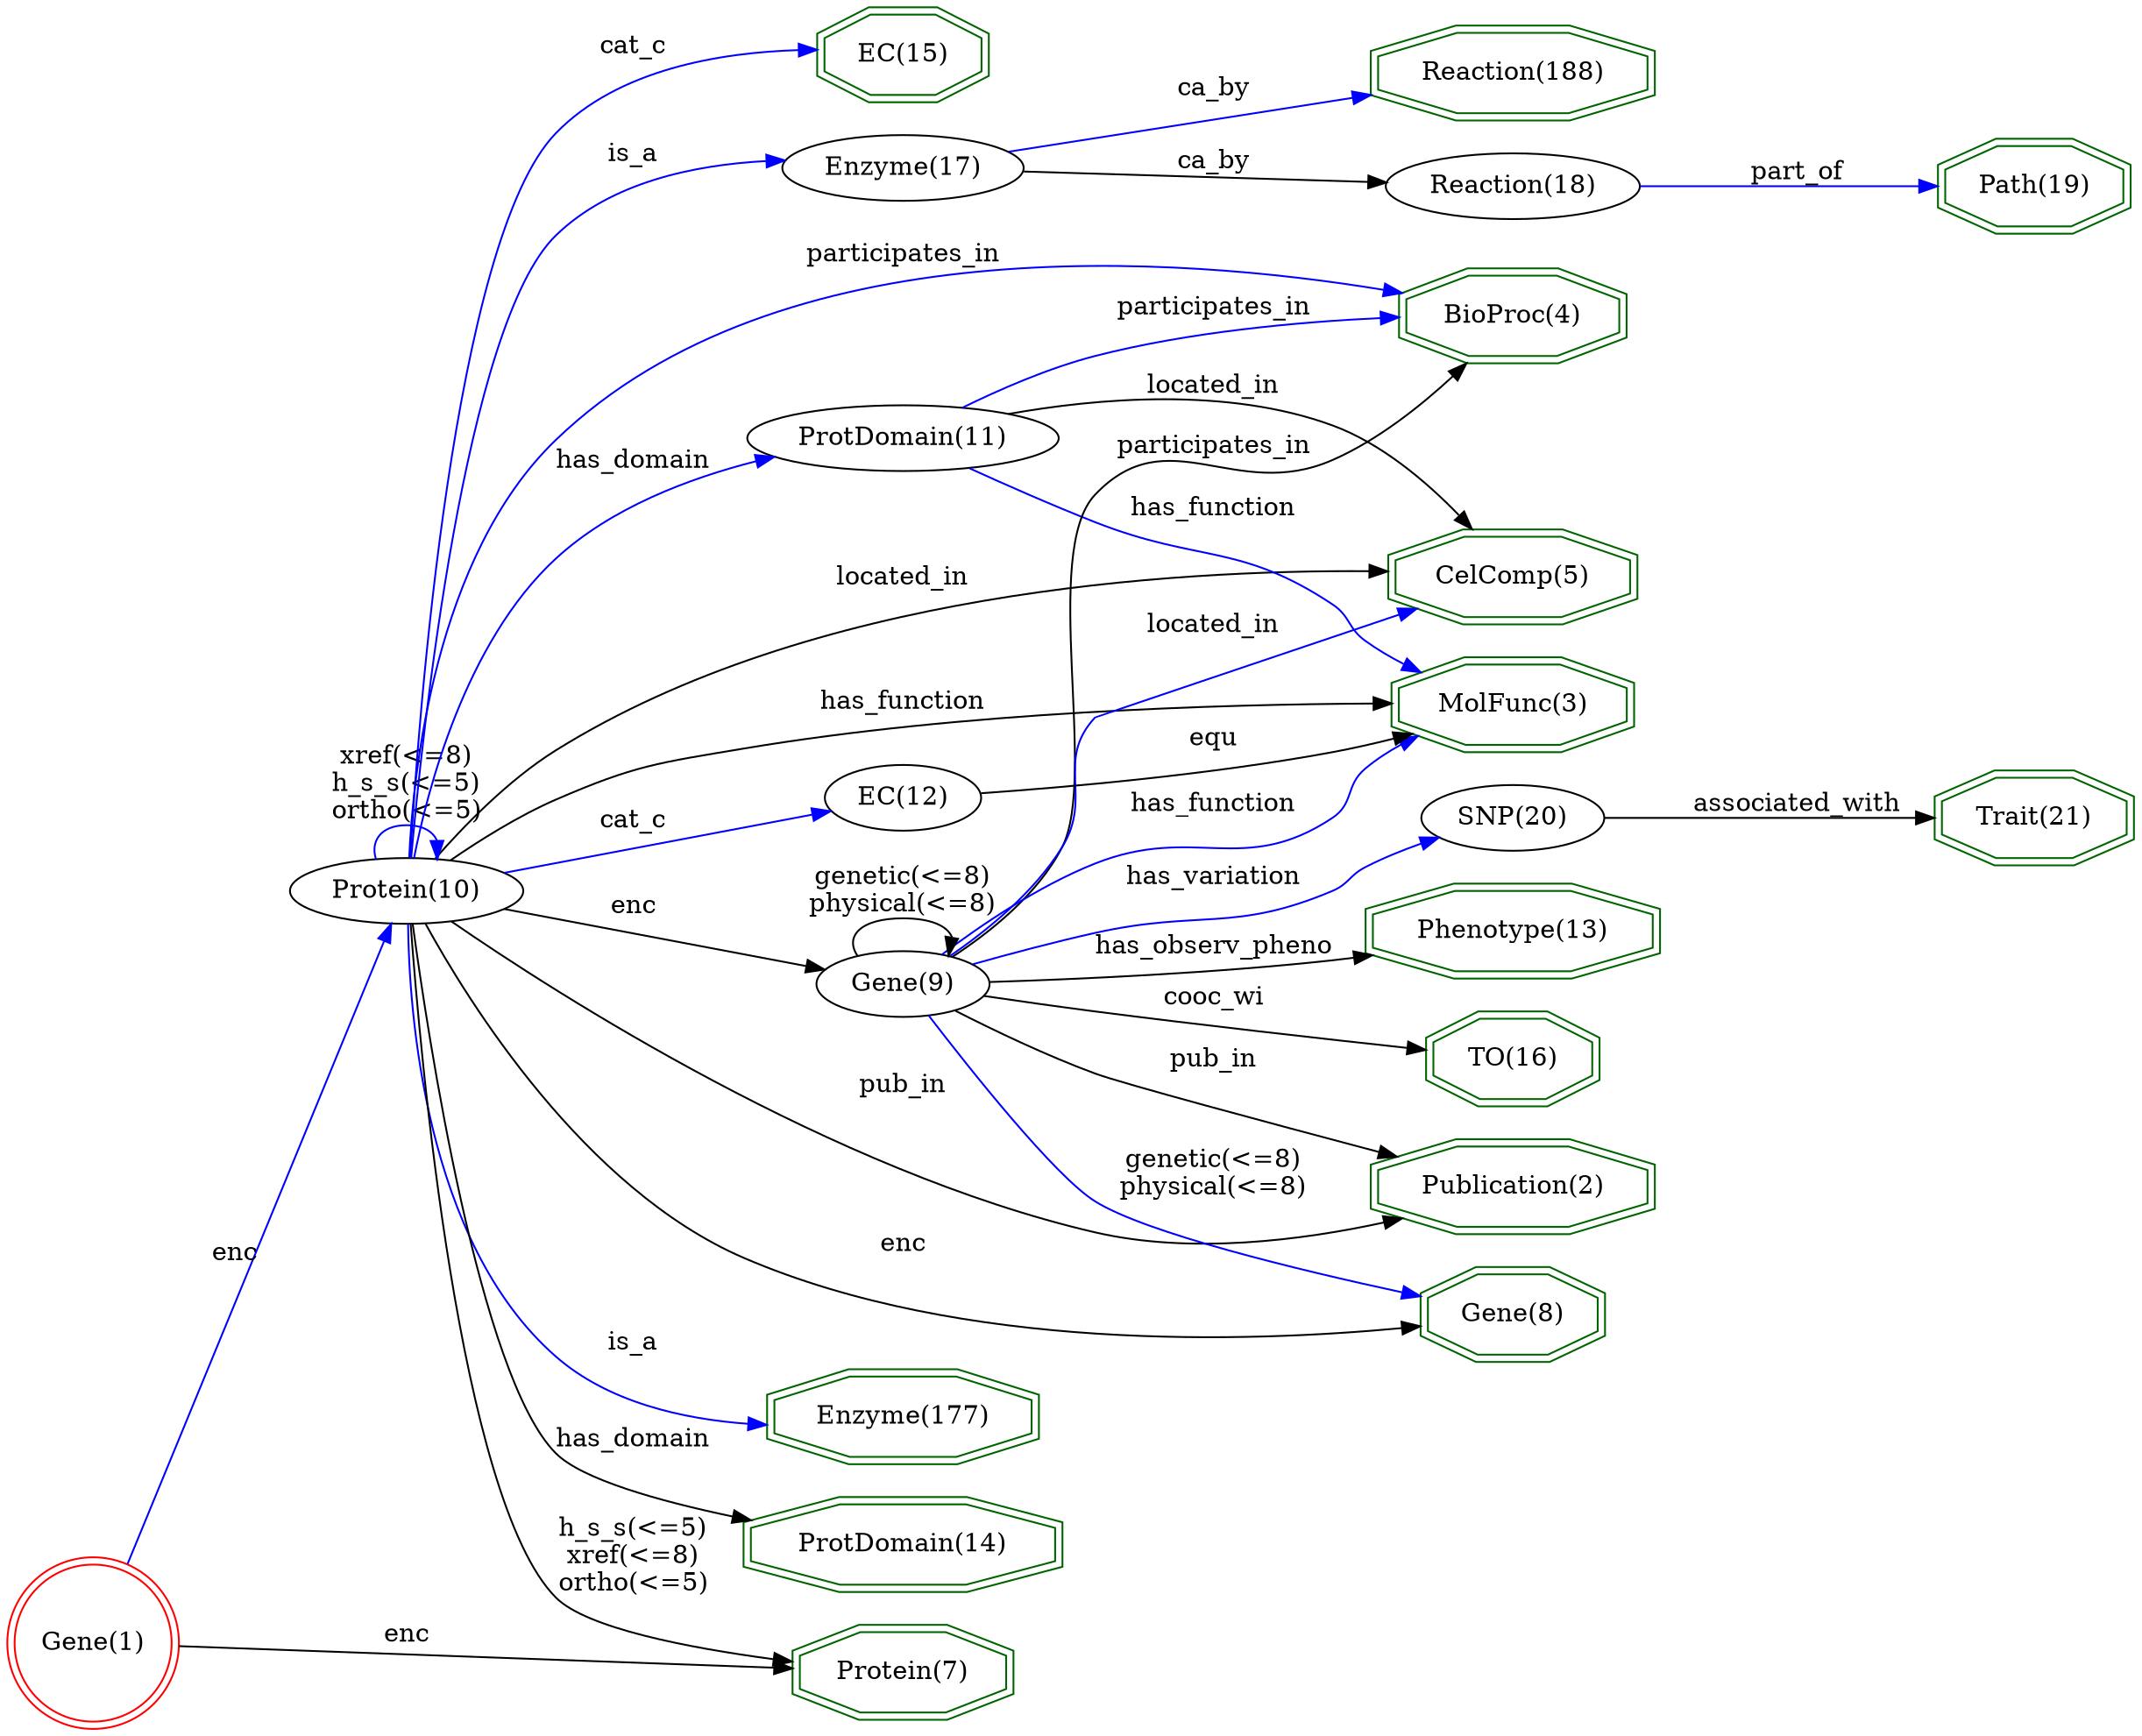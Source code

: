digraph {
	graph [_draw_="c 9 -#fffffe00 C 7 -#ffffff P 4 0 0 0 842.08 1007.9 842.08 1007.9 0 ",
		bb="0,0,1007.9,842.08",
		rankdir=LR,
		xdotversion=1.7
	];
	node [label="\N"];
	"BioProc(4)"	[_draw_="c 7 -#006400 p 8 766.32 675.62 766.32 690.53 735.01 701.08 690.73 701.08 659.42 690.53 659.42 675.62 690.73 665.08 735.01 665.08 \
c 7 -#006400 p 8 770.32 672.75 770.32 693.41 735.67 705.08 690.07 705.08 655.42 693.41 655.42 672.75 690.07 661.08 735.67 661.08 ",
		_ldraw_="F 14 11 -Times-Roman c 7 -#000000 T 712.87 678.88 0 62.21 10 -BioProc(4) ",
		color=darkgreen,
		height=0.61111,
		pos="712.87,683.08",
		shape=doubleoctagon,
		width=1.5966];
	"CelComp(5)"	[_draw_="c 7 -#006400 p 8 771.47 531.62 771.47 546.53 737.14 557.08 688.59 557.08 654.27 546.53 654.27 531.62 688.59 521.08 737.14 521.08 \
c 7 -#006400 p 8 775.46 528.66 775.46 549.49 737.74 561.08 688 561.08 650.28 549.49 650.28 528.66 688 517.08 737.74 517.08 ",
		_ldraw_="F 14 11 -Times-Roman c 7 -#000000 T 712.87 534.88 0 69.99 10 -CelComp(5) ",
		color=darkgreen,
		height=0.61111,
		pos="712.87,539.08",
		shape=doubleoctagon,
		width=1.7443];
	"MolFunc(3)"	[_draw_="c 7 -#006400 p 8 770.26 456.62 770.26 471.53 736.64 482.08 689.1 482.08 655.48 471.53 655.48 456.62 689.1 446.08 736.64 446.08 c \
7 -#006400 p 8 774.27 453.69 774.27 474.47 737.26 486.08 688.48 486.08 651.47 474.47 651.47 453.69 688.48 442.08 737.26 442.08 ",
		_ldraw_="F 14 11 -Times-Roman c 7 -#000000 T 712.87 459.88 0 67.66 10 -MolFunc(3) ",
		color=darkgreen,
		height=0.61111,
		pos="712.87,464.08",
		shape=doubleoctagon,
		width=1.7];
	"Enzyme(177)"	[_draw_="c 7 -#006400 p 8 486.76 270.62 486.76 285.53 449.81 296.08 397.57 296.08 360.62 285.53 360.62 270.62 397.57 260.08 449.81 260.08 \
c 7 -#006400 p 8 490.76 267.6 490.76 288.55 450.37 300.08 397.01 300.08 356.62 288.55 356.62 267.6 397.01 256.08 450.37 256.08 ",
		_ldraw_="F 14 11 -Times-Roman c 7 -#000000 T 423.69 273.88 0 76.19 11 -Enzyme(177) ",
		color=darkgreen,
		height=0.61111,
		pos="423.69,278.08",
		shape=doubleoctagon,
		width=1.8621];
	"Phenotype(13)"	[_draw_="c 7 -#006400 p 8 779.98 332.62 779.98 347.53 740.67 358.08 685.07 358.08 645.76 347.53 645.76 332.62 685.07 322.08 740.67 322.08 \
c 7 -#006400 p 8 783.96 329.55 783.96 350.6 741.19 362.08 684.55 362.08 641.77 350.6 641.77 329.55 684.55 318.08 741.19 318.08 ",
		_ldraw_="F 14 11 -Times-Roman c 7 -#000000 T 712.87 335.88 0 82.43 13 -Phenotype(13) ",
		color=darkgreen,
		height=0.61111,
		pos="712.87,340.08",
		shape=doubleoctagon,
		width=1.9805];
	"Path(19)"	[_draw_="c 7 -#006400 p 8 1002.56 743.62 1002.56 758.53 976.89 769.08 940.6 769.08 914.93 758.53 914.93 743.62 940.6 733.08 976.89 733.08 \
c 7 -#006400 p 8 1006.55 740.94 1006.55 761.22 977.68 773.08 939.81 773.08 910.94 761.22 910.94 740.94 939.81 729.08 977.68 729.08 ",
		_ldraw_="F 14 11 -Times-Roman c 7 -#000000 T 958.74 746.88 0 48.21 8 -Path(19) ",
		color=darkgreen,
		height=0.61111,
		pos="958.74,751.08",
		shape=doubleoctagon,
		width=1.3307];
	"Reaction(188)"	[_draw_="c 7 -#006400 p 8 778.75 801.62 778.75 816.53 740.16 827.08 685.58 827.08 646.99 816.53 646.99 801.62 685.58 791.08 740.16 791.08 \
c 7 -#006400 p 8 782.76 798.57 782.76 819.58 740.7 831.08 685.04 831.08 642.98 819.58 642.98 798.57 685.04 787.08 740.7 787.08 ",
		_ldraw_="F 14 11 -Times-Roman c 7 -#000000 T 712.87 804.88 0 80.08 13 -Reaction(188) ",
		color=darkgreen,
		height=0.61111,
		pos="712.87,809.08",
		shape=doubleoctagon,
		width=1.9359];
	"Gene(8)"	[_draw_="c 7 -#006400 p 8 754.98 208.62 754.98 223.53 730.31 234.08 695.43 234.08 670.76 223.53 670.76 208.62 695.43 198.08 730.31 198.08 \
c 7 -#006400 p 8 758.96 205.98 758.96 226.18 731.12 238.08 694.61 238.08 666.78 226.18 666.78 205.98 694.61 194.08 731.12 194.08 ",
		_ldraw_="F 14 11 -Times-Roman c 7 -#000000 T 712.87 211.88 0 45.86 7 -Gene(8) ",
		color=darkgreen,
		height=0.61111,
		pos="712.87,216.08",
		shape=doubleoctagon,
		width=1.286];
	"TO(16)"	[_draw_="c 7 -#006400 p 8 752.33 270.62 752.33 285.53 729.21 296.08 696.53 296.08 673.41 285.53 673.41 270.62 696.53 260.08 729.21 260.08 \
c 7 -#006400 p 8 756.33 268.05 756.33 288.11 730.08 300.08 695.66 300.08 669.41 288.11 669.41 268.05 695.66 256.08 730.08 256.08 ",
		_ldraw_="F 14 11 -Times-Roman c 7 -#000000 T 712.87 273.88 0 41.74 6 -TO(16) ",
		color=darkgreen,
		height=0.61111,
		pos="712.87,278.08",
		shape=doubleoctagon,
		width=1.2077];
	"Trait(21)"	[_draw_="c 7 -#006400 p 8 1004.05 390.62 1004.05 405.53 977.51 416.08 939.98 416.08 913.44 405.53 913.44 390.62 939.98 380.08 977.51 380.08 \
c 7 -#006400 p 8 1008.06 387.91 1008.06 408.24 978.28 420.08 939.21 420.08 909.43 408.24 909.43 387.91 939.21 376.08 978.28 376.08 ",
		_ldraw_="F 14 11 -Times-Roman c 7 -#000000 T 958.74 393.88 0 50.05 9 -Trait(21) ",
		color=darkgreen,
		height=0.61111,
		pos="958.74,398.08",
		shape=doubleoctagon,
		width=1.3655];
	"Publication(2)"	[_draw_="c 7 -#006400 p 8 778.77 146.62 778.77 161.53 740.16 172.08 685.57 172.08 646.97 161.53 646.97 146.62 685.57 136.08 740.16 136.08 \
c 7 -#006400 p 8 782.78 143.57 782.78 164.58 740.7 176.08 685.04 176.08 642.96 164.58 642.96 143.57 685.04 132.08 740.7 132.08 ",
		_ldraw_="F 14 11 -Times-Roman c 7 -#000000 T 712.87 149.88 0 80.1 14 -Publication(2) ",
		color=darkgreen,
		height=0.61111,
		pos="712.87,154.08",
		shape=doubleoctagon,
		width=1.9362];
	"Protein(7)"	[_draw_="c 7 -#006400 p 8 473.21 23.62 473.21 38.53 444.2 49.08 403.18 49.08 374.17 38.53 374.17 23.62 403.18 13.08 444.2 13.08 c 7 -#006400 \
p 8 477.19 20.81 477.19 41.34 444.9 53.08 402.48 53.08 370.19 41.34 370.19 20.81 402.48 9.08 444.9 9.08 ",
		_ldraw_="F 14 11 -Times-Roman c 7 -#000000 T 423.69 26.88 0 56.77 10 -Protein(7) ",
		color=darkgreen,
		height=0.61111,
		pos="423.69,31.077",
		shape=doubleoctagon,
		width=1.4931];
	"Gene(1)"	[_draw_="c 7 -#ff0000 e 43.08 43.08 39.15 39.15 c 7 -#ff0000 e 43.08 43.08 43.15 43.15 ",
		_ldraw_="F 14 11 -Times-Roman c 7 -#000000 T 43.08 38.88 0 45.86 7 -Gene(1) ",
		color=red,
		height=1.1966,
		pos="43.077,43.077",
		shape=doublecircle,
		width=1.1966];
	"Gene(1)" -> "Protein(7)"	[_draw_="c 7 -#000000 B 4 86.41 41.74 152.98 39.63 282.53 35.52 359.95 33.07 ",
		_hdraw_="S 5 -solid c 7 -#000000 C 7 -#000000 P 3 360.17 36.56 370.06 32.75 359.95 29.56 ",
		_ldraw_="F 14 11 -Times-Roman c 7 -#000000 T 191.97 42.88 0 19.43 3 -enc ",
		color=black,
		label=enc,
		lp="191.97,47.077",
		pos="e,370.06,32.745 86.407,41.735 152.98,39.625 282.53,35.519 359.95,33.065"];
	"Protein(10)"	[_draw_="c 7 -#000000 e 191.97 411.08 50.27 18 ",
		_ldraw_="F 14 11 -Times-Roman c 7 -#000000 T 191.97 406.88 0 63.77 11 -Protein(10) ",
		height=0.5,
		pos="191.97,411.08",
		width=1.3996];
	"Gene(1)" -> "Protein(10)"	[_draw_="c 7 -#0000ff B 4 59.94 82.81 89.93 157.96 154.28 319.16 180.01 383.62 ",
		_hdraw_="S 5 -solid c 7 -#0000ff C 7 -#0000ff P 3 176.84 385.11 183.79 393.1 183.34 382.52 ",
		_ldraw_="F 14 11 -Times-Roman c 7 -#000000 T 113.87 240.88 0 19.43 3 -enc ",
		color=blue,
		label=enc,
		lp="113.87,245.08",
		pos="e,183.79,393.1 59.936,82.809 89.934,157.96 154.28,319.16 180.01,383.62"];
	"ProtDomain(14)"	[_draw_="c 7 -#006400 p 8 497.55 88.62 497.55 103.53 454.28 114.08 393.1 114.08 349.84 103.53 349.84 88.62 393.1 78.08 454.28 78.08 c 7 -#\
006400 p 8 501.55 85.48 501.55 106.67 454.76 118.08 392.62 118.08 345.83 106.67 345.83 85.48 392.62 74.08 454.76 74.08 ",
		_ldraw_="F 14 11 -Times-Roman c 7 -#000000 T 423.69 91.88 0 91.77 14 -ProtDomain(14) ",
		color=darkgreen,
		height=0.61111,
		pos="423.69,96.077",
		shape=doubleoctagon,
		width=2.1578];
	"EC(15)"	[_draw_="c 7 -#006400 p 8 462.92 812.62 462.92 827.53 439.94 838.08 407.44 838.08 384.46 827.53 384.46 812.62 407.44 802.08 439.94 802.08 \
c 7 -#006400 p 8 466.93 810.06 466.93 830.1 440.82 842.08 406.56 842.08 380.45 830.1 380.45 810.06 406.56 798.08 440.82 798.08 ",
		_ldraw_="F 14 11 -Times-Roman c 7 -#000000 T 423.69 815.88 0 41.21 6 -EC(15) ",
		color=darkgreen,
		height=0.61111,
		pos="423.69,820.08",
		shape=doubleoctagon,
		width=1.1977];
	"ProtDomain(11)"	[_draw_="c 7 -#000000 e 423.69 618.08 68 18 ",
		_ldraw_="F 14 11 -Times-Roman c 7 -#000000 T 423.69 613.88 0 91.25 14 -ProtDomain(11) ",
		height=0.5,
		pos="423.69,618.08",
		width=1.8819];
	"ProtDomain(11)" -> "BioProc(4)"	[_draw_="c 7 -#0000ff B 7 454.06 634.31 472.32 643.66 496.58 654.77 519.37 661.08 560.26 672.4 607.6 677.9 645.09 680.58 ",
		_hdraw_="S 5 -solid c 7 -#0000ff C 7 -#0000ff P 3 645.18 684.09 655.39 681.26 645.64 677.1 ",
		_ldraw_="F 14 11 -Times-Roman c 7 -#000000 T 571.47 680.88 0 82.41 15 -participates_in ",
		color=blue,
		label=participates_in,
		lp="571.47,685.08",
		pos="e,655.39,681.26 454.06,634.31 472.32,643.66 496.58,654.77 519.37,661.08 560.26,672.4 607.6,677.9 645.09,680.58"];
	"ProtDomain(11)" -> "CelComp(5)"	[_draw_="c 7 -#000000 B 7 474.03 630.28 515.49 638.06 575.51 643.45 623.57 624.08 650.86 613.08 674.42 589.17 690.33 569.5 ",
		_hdraw_="S 5 -solid c 7 -#000000 C 7 -#000000 P 3 693.27 571.42 696.67 561.38 687.75 567.11 ",
		_ldraw_="F 14 11 -Times-Roman c 7 -#000000 T 571.47 639.88 0 58.31 10 -located_in ",
		color=black,
		label=located_in,
		lp="571.47,644.08",
		pos="e,696.67,561.38 474.03,630.28 515.49,638.06 575.51,643.45 623.57,624.08 650.86,613.08 674.42,589.17 690.33,569.5"];
	"ProtDomain(11)" -> "MolFunc(3)"	[_draw_="c 7 -#0000ff B 13 456.98 602.38 475.22 593.6 498.49 582.55 519.37 573.08 565.32 552.25 582.6 557.5 623.57 528.08 633.29 521.1 632.42 \
515.77 641.57 508.08 650.01 500.99 659.69 494.2 669.12 488.17 ",
		_hdraw_="S 5 -solid c 7 -#0000ff C 7 -#0000ff P 3 671.01 491.12 677.65 482.86 667.31 485.17 ",
		_ldraw_="F 14 11 -Times-Roman c 7 -#000000 T 571.47 575.88 0 72.32 12 -has_function ",
		color=blue,
		label=has_function,
		lp="571.47,580.08",
		pos="e,677.65,482.86 456.98,602.38 475.22,593.6 498.49,582.55 519.37,573.08 565.32,552.25 582.6,557.5 623.57,528.08 633.29,521.1 632.42,\
515.77 641.57,508.08 650.01,500.99 659.69,494.2 669.12,488.17"];
	"Enzyme(17)"	[_draw_="c 7 -#000000 e 423.69 762.08 53.63 18 ",
		_ldraw_="F 14 11 -Times-Roman c 7 -#000000 T 423.69 757.88 0 69.19 10 -Enzyme(17) ",
		height=0.5,
		pos="423.69,762.08",
		width=1.4949];
	"Enzyme(17)" -> "Reaction(188)"	[_draw_="c 7 -#0000ff B 4 472.43 769.89 516.54 777.11 582.86 787.96 634.53 796.42 ",
		_hdraw_="S 5 -solid c 7 -#0000ff C 7 -#0000ff P 3 634.22 799.92 644.65 798.08 635.35 793.01 ",
		_ldraw_="F 14 11 -Times-Roman c 7 -#000000 T 571.47 795.88 0 33.43 5 -ca_by ",
		color=blue,
		label=ca_by,
		lp="571.47,800.08",
		pos="e,644.65,798.08 472.43,769.89 516.54,777.11 582.86,787.96 634.53,796.42"];
	"Reaction(18)"	[_draw_="c 7 -#000000 e 712.87 751.08 56.04 18 ",
		_ldraw_="F 14 11 -Times-Roman c 7 -#000000 T 712.87 746.88 0 73.08 12 -Reaction(18) ",
		height=0.5,
		pos="712.87,751.08",
		width=1.5631];
	"Enzyme(17)" -> "Reaction(18)"	[_draw_="c 7 -#000000 B 4 477.36 760.06 524.93 758.24 595.11 755.55 646.3 753.59 ",
		_hdraw_="S 5 -solid c 7 -#000000 C 7 -#000000 P 3 646.74 757.07 656.59 753.19 646.47 750.08 ",
		_ldraw_="F 14 11 -Times-Roman c 7 -#000000 T 571.47 760.88 0 33.43 5 -ca_by ",
		color=black,
		label=ca_by,
		lp="571.47,765.08",
		pos="e,656.59,753.19 477.36,760.06 524.93,758.24 595.11,755.55 646.3,753.59"];
	"Reaction(18)" -> "Path(19)"	[_draw_="c 7 -#0000ff B 4 769.21 751.08 808.51 751.08 861.13 751.08 900.79 751.08 ",
		_hdraw_="S 5 -solid c 7 -#0000ff C 7 -#0000ff P 3 900.83 754.58 910.83 751.08 900.83 747.58 ",
		_ldraw_="F 14 11 -Times-Roman c 7 -#000000 T 846.88 753.88 0 40.43 7 -part_of ",
		color=blue,
		label=part_of,
		lp="846.88,758.08",
		pos="e,910.83,751.08 769.21,751.08 808.51,751.08 861.13,751.08 900.79,751.08"];
	"Gene(9)"	[_draw_="c 7 -#000000 e 423.69 336.08 39.15 18 ",
		_ldraw_="F 14 11 -Times-Roman c 7 -#000000 T 423.69 331.88 0 45.86 7 -Gene(9) ",
		height=0.5,
		pos="423.69,336.08",
		width=1.0855];
	"Gene(9)" -> "BioProc(4)"	[_draw_="c 7 -#000000 B 13 445.93 351.03 464.02 365.07 488.99 387.79 501.37 414.08 517.85 449.04 493.11 558.72 519.37 587.08 551.36 621.62 \
581.16 585.65 623.57 606.08 647.25 617.48 669.52 636.99 685.77 653.51 ",
		_hdraw_="S 5 -solid c 7 -#000000 C 7 -#000000 P 3 683.36 656.05 692.8 660.86 688.41 651.21 ",
		_ldraw_="F 14 11 -Times-Roman c 7 -#000000 T 571.47 608.88 0 82.41 15 -participates_in ",
		color=black,
		label=participates_in,
		lp="571.47,613.08",
		pos="e,692.8,660.86 445.93,351.03 464.02,365.07 488.99,387.79 501.37,414.08 517.85,449.04 493.11,558.72 519.37,587.08 551.36,621.62 581.16,\
585.65 623.57,606.08 647.25,617.48 669.52,636.99 685.77,653.51"];
	"Gene(9)" -> "CelComp(5)"	[_draw_="c 7 -#0000ff B 13 445.08 351.47 462.61 365.79 487.25 388.69 501.37 414.08 517.83 443.65 495.18 464.4 519.37 488.08 553.26 521.25 \
577.77 498.79 623.57 511.08 634.16 513.92 645.36 517.23 656.11 520.56 ",
		_hdraw_="S 5 -solid c 7 -#0000ff C 7 -#0000ff P 3 655.23 523.95 665.82 523.61 657.33 517.27 ",
		_ldraw_="F 14 11 -Times-Roman c 7 -#000000 T 571.47 513.88 0 58.31 10 -located_in ",
		color=blue,
		label=located_in,
		lp="571.47,518.08",
		pos="e,665.82,523.61 445.08,351.47 462.61,365.79 487.25,388.69 501.37,414.08 517.83,443.65 495.18,464.4 519.37,488.08 553.26,521.25 577.77,\
498.79 623.57,511.08 634.16,513.92 645.36,517.23 656.11,520.56"];
	"Gene(9)" -> "MolFunc(3)"	[_draw_="c 7 -#0000ff B 13 446.74 350.88 465.37 362.77 493.14 379.09 519.37 389.08 563.69 405.95 580.29 392.68 623.57 412.08 632.58 416.11 \
633.24 419.78 641.57 425.08 649.88 430.35 658.94 435.68 667.71 440.63 ",
		_hdraw_="S 5 -solid c 7 -#0000ff C 7 -#0000ff P 3 666.27 443.83 676.71 445.64 669.67 437.72 ",
		_ldraw_="F 14 11 -Times-Roman c 7 -#000000 T 571.47 414.88 0 72.32 12 -has_function ",
		color=blue,
		label=has_function,
		lp="571.47,419.08",
		pos="e,676.71,445.64 446.74,350.88 465.37,362.77 493.14,379.09 519.37,389.08 563.69,405.95 580.29,392.68 623.57,412.08 632.58,416.11 \
633.24,419.78 641.57,425.08 649.88,430.35 658.94,435.68 667.71,440.63"];
	"Gene(9)" -> "Phenotype(13)"	[_draw_="c 7 -#000000 B 7 462.82 336.32 502.86 336.6 567.64 337.16 623.57 338.08 626.12 338.12 628.71 338.16 631.33 338.21 ",
		_hdraw_="S 5 -solid c 7 -#000000 C 7 -#000000 P 3 631.44 341.71 641.51 338.4 631.57 334.71 ",
		_ldraw_="F 14 11 -Times-Roman c 7 -#000000 T 571.47 340.88 0 104.2 16 -has_observ_pheno ",
		color=black,
		label=has_observ_pheno,
		lp="571.47,345.08",
		pos="e,641.51,338.4 462.82,336.32 502.86,336.6 567.64,337.16 623.57,338.08 626.12,338.12 628.71,338.16 631.33,338.21"];
	"Gene(9)" -> "Gene(8)"	[_draw_="c 7 -#0000ff B 10 460.91 330.02 475 326.08 490.37 319.63 501.37 309.08 516.92 294.17 503.14 278.24 519.37 264.08 539.71 246.34 607.28 \
232.33 656.63 224.13 ",
		_hdraw_="S 5 -solid c 7 -#0000ff C 7 -#0000ff P 3 657.24 227.58 666.55 222.52 656.12 220.67 ",
		_ldraw_="F 14 11 -Times-Roman c 7 -#000000 T 571.47 280.88 0 72.54 12 -genetic(<=8) F 14 11 -Times-Roman c 7 -#000000 T 571.47 266.88 0 78.77 \
13 -physical(<=8) ",
		color=blue,
		label="genetic(<=8)\nphysical(<=8)",
		lp="571.47,278.08",
		pos="e,666.55,222.52 460.91,330.02 475,326.08 490.37,319.63 501.37,309.08 516.92,294.17 503.14,278.24 519.37,264.08 539.71,246.34 607.28,\
232.33 656.63,224.13"];
	"Gene(9)" -> "TO(16)"	[_draw_="c 7 -#000000 B 4 459.9 328.97 509.78 318.89 601.36 300.4 659.3 288.69 ",
		_hdraw_="S 5 -solid c 7 -#000000 C 7 -#000000 P 3 660.25 292.07 669.36 286.66 658.87 285.21 ",
		_ldraw_="F 14 11 -Times-Roman c 7 -#000000 T 571.47 317.88 0 47.43 7 -cooc_wi ",
		color=black,
		label=cooc_wi,
		lp="571.47,322.08",
		pos="e,669.36,286.66 459.9,328.97 509.78,318.89 601.36,300.4 659.3,288.69"];
	"Gene(9)" -> "Publication(2)"	[_draw_="c 7 -#000000 B 10 461.61 331.15 475.98 327.39 491.37 320.77 501.37 309.08 529.88 275.76 490.11 244.73 519.37 212.08 535.52 194.06 \
590.64 178.55 637.78 168.11 ",
		_hdraw_="S 5 -solid c 7 -#000000 C 7 -#000000 P 3 638.66 171.5 647.7 165.96 637.18 164.66 ",
		_ldraw_="F 14 11 -Times-Roman c 7 -#000000 T 571.47 214.88 0 38.89 6 -pub_in ",
		color=black,
		label=pub_in,
		lp="571.47,219.08",
		pos="e,647.7,165.96 461.61,331.15 475.98,327.39 491.37,320.77 501.37,309.08 529.88,275.76 490.11,244.73 519.37,212.08 535.52,194.06 590.64,\
178.55 637.78,168.11"];
	"Gene(9)" -> "Gene(9)"	[_draw_="c 7 -#000000 B 7 402.03 351.24 395.47 361.74 402.69 372.08 423.69 372.08 437.8 372.08 445.69 367.41 447.36 361.17 ",
		_hdraw_="S 5 -solid c 7 -#000000 C 7 -#000000 P 3 450.76 360.35 445.35 351.24 443.9 361.74 ",
		_ldraw_="F 14 11 -Times-Roman c 7 -#000000 T 423.69 388.88 0 72.54 12 -genetic(<=8) F 14 11 -Times-Roman c 7 -#000000 T 423.69 374.88 0 78.77 \
13 -physical(<=8) ",
		color=black,
		label="genetic(<=8)\nphysical(<=8)",
		lp="423.69,386.08",
		pos="e,445.35,351.24 402.03,351.24 395.47,361.74 402.69,372.08 423.69,372.08 437.8,372.08 445.69,367.41 447.36,361.17"];
	"SNP(20)"	[_draw_="c 7 -#000000 e 712.87 398.08 41.13 18 ",
		_ldraw_="F 14 11 -Times-Roman c 7 -#000000 T 712.87 393.88 0 49.01 7 -SNP(20) ",
		height=0.5,
		pos="712.87,398.08",
		width=1.1406];
	"Gene(9)" -> "SNP(20)"	[_draw_="c 7 -#0000ff B 7 460.4 342.4 500.31 349.62 566.8 362.13 623.57 375.08 637.99 378.36 653.63 382.31 667.69 386 ",
		_hdraw_="S 5 -solid c 7 -#0000ff C 7 -#0000ff P 3 667.04 389.45 677.6 388.63 668.84 382.69 ",
		_ldraw_="F 14 11 -Times-Roman c 7 -#000000 T 571.47 377.88 0 75.42 13 -has_variation ",
		color=blue,
		label=has_variation,
		lp="571.47,382.08",
		pos="e,677.6,388.63 460.4,342.4 500.31,349.62 566.8,362.13 623.57,375.08 637.99,378.36 653.63,382.31 667.69,386"];
	"SNP(20)" -> "Trait(21)"	[_draw_="c 7 -#000000 B 4 754.14 398.08 793.68 398.08 854.41 398.08 899.26 398.08 ",
		_hdraw_="S 5 -solid c 7 -#000000 C 7 -#000000 P 3 899.44 401.58 909.44 398.08 899.44 394.58 ",
		_ldraw_="F 14 11 -Times-Roman c 7 -#000000 T 846.88 400.88 0 89.42 15 -associated_with ",
		color=black,
		label=associated_with,
		lp="846.88,405.08",
		pos="e,909.44,398.08 754.14,398.08 793.68,398.08 854.41,398.08 899.26,398.08"];
	"Protein(10)" -> "BioProc(4)"	[_draw_="c 7 -#0000ff B 7 194.09 429.12 197.42 467.58 210.43 558.44 260.35 611.08 359.77 715.9 546.04 708.07 645.42 694.78 ",
		_hdraw_="S 5 -solid c 7 -#0000ff C 7 -#0000ff P 3 645.92 698.25 655.34 693.4 644.96 691.31 ",
		_ldraw_="F 14 11 -Times-Roman c 7 -#000000 T 423.69 703.88 0 82.41 15 -participates_in ",
		color=blue,
		label=participates_in,
		lp="423.69,708.08",
		pos="e,655.34,693.4 194.09,429.12 197.42,467.58 210.43,558.44 260.35,611.08 359.77,715.9 546.04,708.07 645.42,694.78"];
	"Protein(10)" -> "CelComp(5)"	[_draw_="c 7 -#000000 B 7 204.27 428.7 216.22 445.97 236.6 471.85 260.35 487.08 321.55 526.31 528.54 536 639.77 538.36 ",
		_hdraw_="S 5 -solid c 7 -#000000 C 7 -#000000 P 3 639.83 541.86 649.89 538.56 639.97 534.86 ",
		_ldraw_="F 14 11 -Times-Roman c 7 -#000000 T 423.69 534.88 0 58.31 10 -located_in ",
		color=black,
		label=located_in,
		lp="423.69,539.08",
		pos="e,649.89,538.56 204.27,428.7 216.22,445.97 236.6,471.85 260.35,487.08 321.55,526.31 528.54,536 639.77,538.36"];
	"Protein(10)" -> "MolFunc(3)"	[_draw_="c 7 -#000000 B 4 240.85 415.97 332.73 425.35 534.12 445.92 641.38 456.88 ",
		_hdraw_="S 5 -solid c 7 -#000000 C 7 -#000000 P 3 641.15 460.37 651.46 457.91 641.86 453.41 ",
		_ldraw_="F 14 11 -Times-Roman c 7 -#000000 T 423.69 443.88 0 72.32 12 -has_function ",
		color=black,
		label=has_function,
		lp="423.69,448.08",
		pos="e,651.46,457.91 240.85,415.97 332.73,425.35 534.12,445.92 641.38,456.88"];
	"Protein(10)" -> "Enzyme(177)"	[_draw_="c 7 -#0000ff B 7 209.36 394.16 222.39 381.31 241.5 363.75 260.35 351.08 293.39 328.88 334.27 310.54 366.74 297.8 ",
		_hdraw_="S 5 -solid c 7 -#0000ff C 7 -#0000ff P 3 368.03 301.05 376.1 294.19 365.51 294.52 ",
		_ldraw_="F 14 11 -Times-Roman c 7 -#000000 T 294.18 353.88 0 22.55 4 -is_a ",
		color=blue,
		label=is_a,
		lp="294.18,358.08",
		pos="e,376.1,294.19 209.36,394.16 222.39,381.31 241.5,363.75 260.35,351.08 293.39,328.88 334.27,310.54 366.74,297.8"];
	"Protein(10)" -> "Gene(8)"	[_draw_="c 7 -#000000 B 10 202.12 393.29 222.34 356.1 274.72 270.44 346.01 233.08 456.4 175.22 499.95 177.24 623.57 193.08 636.34 194.71 \
649.9 197.63 662.47 200.85 ",
		_hdraw_="S 5 -solid c 7 -#000000 C 7 -#000000 P 3 661.73 204.27 672.29 203.47 663.54 197.51 ",
		_ldraw_="F 14 11 -Times-Roman c 7 -#000000 T 423.69 235.88 0 19.43 3 -enc ",
		color=black,
		label=enc,
		lp="423.69,240.08",
		pos="e,672.29,203.47 202.12,393.29 222.34,356.1 274.72,270.44 346.01,233.08 456.4,175.22 499.95,177.24 623.57,193.08 636.34,194.71 649.9,\
197.63 662.47,200.85"];
	"Protein(10)" -> "Publication(2)"	[_draw_="c 7 -#000000 B 7 196.64 393.1 208.03 343.05 248.05 203.22 346.01 165.08 440.23 128.39 558.65 133.06 634.8 141.85 ",
		_hdraw_="S 5 -solid c 7 -#000000 C 7 -#000000 P 3 634.45 145.33 644.8 143.05 635.29 138.38 ",
		_ldraw_="F 14 11 -Times-Roman c 7 -#000000 T 423.69 167.88 0 38.89 6 -pub_in ",
		color=black,
		label=pub_in,
		lp="423.69,172.08",
		pos="e,644.8,143.05 196.64,393.1 208.03,343.05 248.05,203.22 346.01,165.08 440.23,128.39 558.65,133.06 634.8,141.85"];
	"Protein(10)" -> "Protein(7)"	[_draw_="c 7 -#000000 B 7 193.82 392.87 197.27 327.7 212.33 107.48 260.35 60.08 274.41 46.2 320.48 38.86 359.97 35.04 ",
		_hdraw_="S 5 -solid c 7 -#000000 C 7 -#000000 P 3 360.46 38.51 370.1 34.12 359.83 31.53 ",
		_ldraw_="F 14 11 -Times-Roman c 7 -#000000 T 294.18 90.88 0 64.01 10 -h_s_s(<=5) F 14 11 -Times-Roman c 7 -#000000 T 294.18 76.88 0 54.65 \
9 -xref(<=8) F 14 11 -Times-Roman c 7 -#000000 T 294.18 62.88 0 61.67 10 -ortho(<=5) ",
		color=black,
		label="h_s_s(<=5)\nxref(<=8)\northo(<=5)",
		lp="294.18,81.077",
		pos="e,370.1,34.117 193.82,392.87 197.27,327.7 212.33,107.48 260.35,60.077 274.41,46.2 320.48,38.857 359.97,35.036"];
	"Protein(10)" -> "ProtDomain(14)"	[_draw_="c 7 -#000000 B 7 194.71 392.82 200.53 335.92 221.13 163.41 260.35 126.08 271.78 115.2 303.41 108.13 335.75 103.6 ",
		_hdraw_="S 5 -solid c 7 -#000000 C 7 -#000000 P 3 336.33 107.06 345.79 102.28 335.42 100.12 ",
		_ldraw_="F 14 11 -Times-Roman c 7 -#000000 T 294.18 128.88 0 67.66 10 -has_domain ",
		color=black,
		label=has_domain,
		lp="294.18,133.08",
		pos="e,345.79,102.28 194.71,392.82 200.53,335.92 221.13,163.41 260.35,126.08 271.78,115.2 303.41,108.13 335.75,103.6"];
	"Protein(10)" -> "EC(15)"	[_draw_="c 7 -#0000ff B 7 193.84 429.4 197.36 496.06 212.77 724.41 260.35 776.08 288.08 806.18 334.11 816.51 370.09 819.69 ",
		_hdraw_="S 5 -solid c 7 -#0000ff C 7 -#0000ff P 3 370.2 823.21 380.42 820.44 370.7 816.23 ",
		_ldraw_="F 14 11 -Times-Roman c 7 -#000000 T 294.18 814.88 0 29.53 5 -cat_c ",
		color=blue,
		label=cat_c,
		lp="294.18,819.08",
		pos="e,380.42,820.44 193.84,429.4 197.36,496.06 212.77,724.41 260.35,776.08 288.08,806.18 334.11,816.51 370.09,819.69"];
	"Protein(10)" -> "ProtDomain(11)"	[_draw_="c 7 -#0000ff B 7 196.85 428.99 204.21 458.86 222.91 518.98 260.35 554.08 287.5 579.52 325.95 595.28 358.62 604.79 ",
		_hdraw_="S 5 -solid c 7 -#0000ff C 7 -#0000ff P 3 357.98 608.24 368.56 607.54 359.86 601.5 ",
		_ldraw_="F 14 11 -Times-Roman c 7 -#000000 T 294.18 595.88 0 67.66 10 -has_domain ",
		color=blue,
		label=has_domain,
		lp="294.18,600.08",
		pos="e,368.56,607.54 196.85,428.99 204.21,458.86 222.91,518.98 260.35,554.08 287.5,579.52 325.95,595.28 358.62,604.79"];
	"Protein(10)" -> "Enzyme(17)"	[_draw_="c 7 -#0000ff B 7 194.34 429.44 199.26 490.23 218 683.41 260.35 726.08 286.06 751.98 325.97 761.08 359.78 763.65 ",
		_hdraw_="S 5 -solid c 7 -#0000ff C 7 -#0000ff P 3 359.87 767.16 370.06 764.25 360.28 760.18 ",
		_ldraw_="F 14 11 -Times-Roman c 7 -#000000 T 294.18 760.88 0 22.55 4 -is_a ",
		color=blue,
		label=is_a,
		lp="294.18,765.08",
		pos="e,370.06,764.25 194.34,429.44 199.26,490.23 218,683.41 260.35,726.08 286.06,751.98 325.97,761.08 359.78,763.65"];
	"Protein(10)" -> "Gene(9)"	[_draw_="c 7 -#000000 B 4 229.62 399.11 271.11 385.57 338.51 363.56 381.7 349.46 ",
		_hdraw_="S 5 -solid c 7 -#000000 C 7 -#000000 P 3 382.91 352.75 391.33 346.31 380.74 346.09 ",
		_ldraw_="F 14 11 -Times-Roman c 7 -#000000 T 294.18 390.88 0 19.43 3 -enc ",
		color=black,
		label=enc,
		lp="294.18,395.08",
		pos="e,391.33,346.31 229.62,399.11 271.11,385.57 338.51,363.56 381.7,349.46"];
	"Protein(10)" -> "Protein(10)"	[_draw_="c 7 -#0000ff B 7 178.04 428.49 175.44 438.16 180.08 447.08 191.97 447.08 199.39 447.08 203.99 443.6 205.76 438.62 ",
		_hdraw_="S 5 -solid c 7 -#0000ff C 7 -#0000ff P 3 209.26 438.53 205.89 428.49 202.26 438.44 ",
		_ldraw_="F 14 11 -Times-Roman c 7 -#000000 T 191.97 477.88 0 54.65 9 -xref(<=8) F 14 11 -Times-Roman c 7 -#000000 T 191.97 463.88 0 64.01 \
10 -h_s_s(<=5) F 14 11 -Times-Roman c 7 -#000000 T 191.97 449.88 0 61.67 10 -ortho(<=5) ",
		color=blue,
		label="xref(<=8)\nh_s_s(<=5)\northo(<=5)",
		lp="191.97,468.08",
		pos="e,205.89,428.49 178.04,428.49 175.44,438.16 180.08,447.08 191.97,447.08 199.39,447.08 203.99,443.6 205.76,438.62"];
	"EC(12)"	[_draw_="c 7 -#000000 e 423.69 486.08 36.28 18 ",
		_ldraw_="F 14 11 -Times-Roman c 7 -#000000 T 423.69 481.88 0 41.21 6 -EC(12) ",
		height=0.5,
		pos="423.69,486.08",
		width=1.0039];
	"Protein(10)" -> "EC(12)"	[_draw_="c 7 -#0000ff B 7 216.4 427.03 228.96 434.95 244.99 444.09 260.35 450.08 298.99 465.13 345.38 474.62 378.66 480.06 ",
		_hdraw_="S 5 -solid c 7 -#0000ff C 7 -#0000ff P 3 378.11 483.52 388.54 481.62 379.21 476.6 ",
		_ldraw_="F 14 11 -Times-Roman c 7 -#000000 T 294.18 471.88 0 29.53 5 -cat_c ",
		color=blue,
		label=cat_c,
		lp="294.18,476.08",
		pos="e,388.54,481.62 216.4,427.03 228.96,434.95 244.99,444.09 260.35,450.08 298.99,465.13 345.38,474.62 378.66,480.06"];
	"EC(12)" -> "MolFunc(3)"	[_draw_="c 7 -#000000 B 7 458.81 481.13 476.79 478.68 499.24 475.87 519.37 474.08 559.74 470.48 605 468.04 641.48 466.48 ",
		_hdraw_="S 5 -solid c 7 -#000000 C 7 -#000000 P 3 641.68 469.97 651.53 466.06 641.39 462.98 ",
		_ldraw_="F 14 11 -Times-Roman c 7 -#000000 T 571.47 476.88 0 20.21 3 -equ ",
		color=black,
		label=equ,
		lp="571.47,481.08",
		pos="e,651.53,466.06 458.81,481.13 476.79,478.68 499.24,475.87 519.37,474.08 559.74,470.48 605,468.04 641.48,466.48"];
}
